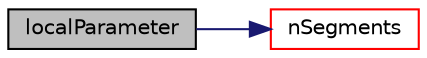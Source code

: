 digraph "localParameter"
{
  bgcolor="transparent";
  edge [fontname="Helvetica",fontsize="10",labelfontname="Helvetica",labelfontsize="10"];
  node [fontname="Helvetica",fontsize="10",shape=record];
  rankdir="LR";
  Node1 [label="localParameter",height=0.2,width=0.4,color="black", fillcolor="grey75", style="filled", fontcolor="black"];
  Node1 -> Node2 [color="midnightblue",fontsize="10",style="solid",fontname="Helvetica"];
  Node2 [label="nSegments",height=0.2,width=0.4,color="red",URL="$a01956.html#afbc993fa5ad156ae9134f38e6b2f0de0",tooltip="Return the number of line segments. "];
}

